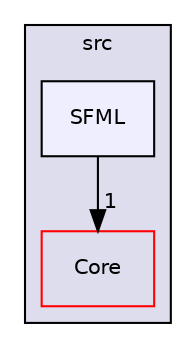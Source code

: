 digraph "src/SFML" {
  bgcolor=transparent;
  compound=true
  node [ fontsize="10", fontname="Helvetica"];
  edge [ labelfontsize="10", labelfontname="Helvetica"];
  subgraph clusterdir_68267d1309a1af8e8297ef4c3efbcdba {
    graph [ bgcolor="#ddddee", pencolor="black", label="src" fontname="Helvetica", fontsize="10", URL="dir_68267d1309a1af8e8297ef4c3efbcdba.html"]
  dir_a2f0e5642e47e7ed59fe0f0829eafb5f [shape=box label="Core" color="red" URL="dir_a2f0e5642e47e7ed59fe0f0829eafb5f.html"];
  dir_df763860f9a7635c92b0132615e20a87 [shape=box, label="SFML", style="filled", fillcolor="#eeeeff", pencolor="black", URL="dir_df763860f9a7635c92b0132615e20a87.html"];
  }
  dir_df763860f9a7635c92b0132615e20a87->dir_a2f0e5642e47e7ed59fe0f0829eafb5f [headlabel="1", labeldistance=1.5 headhref="dir_000006_000001.html"];
}
